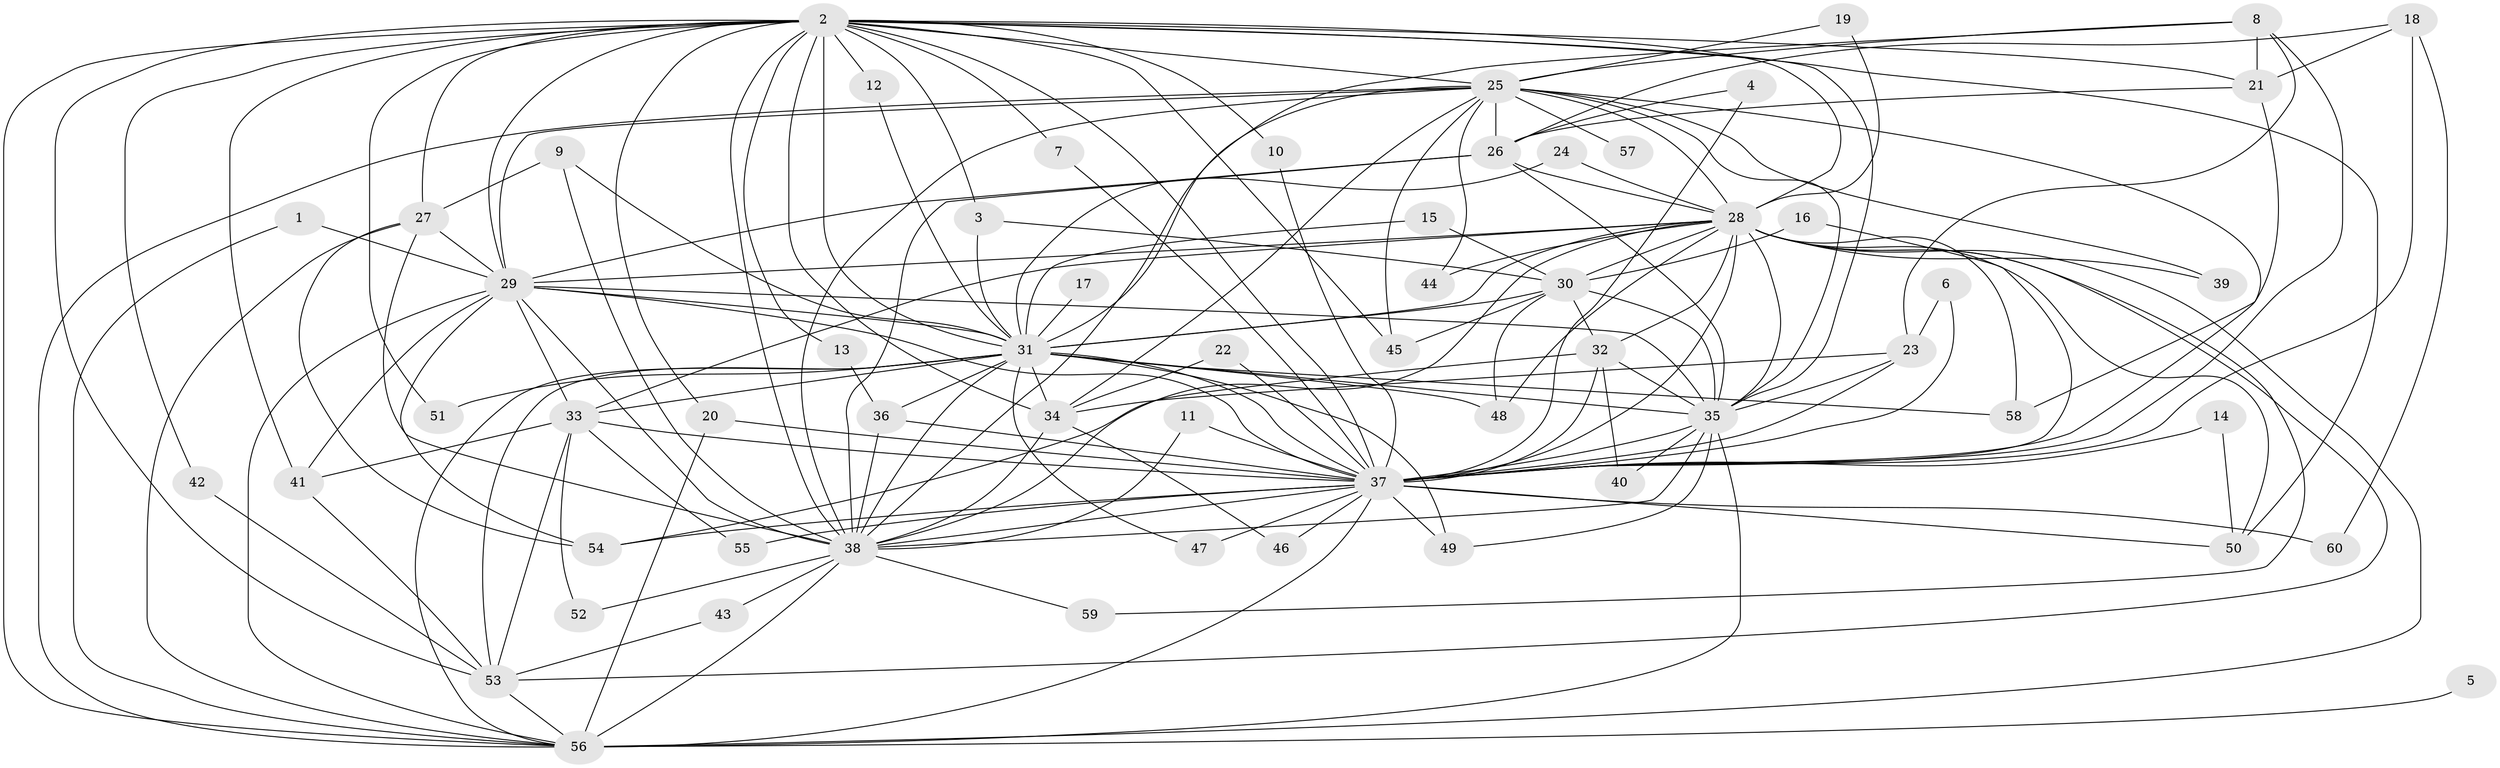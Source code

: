 // original degree distribution, {16: 0.008403361344537815, 26: 0.008403361344537815, 17: 0.025210084033613446, 29: 0.008403361344537815, 23: 0.008403361344537815, 22: 0.008403361344537815, 40: 0.008403361344537815, 15: 0.008403361344537815, 7: 0.008403361344537815, 6: 0.025210084033613446, 3: 0.15966386554621848, 4: 0.07563025210084033, 10: 0.008403361344537815, 2: 0.5882352941176471, 5: 0.03361344537815126, 8: 0.01680672268907563}
// Generated by graph-tools (version 1.1) at 2025/25/03/09/25 03:25:47]
// undirected, 60 vertices, 168 edges
graph export_dot {
graph [start="1"]
  node [color=gray90,style=filled];
  1;
  2;
  3;
  4;
  5;
  6;
  7;
  8;
  9;
  10;
  11;
  12;
  13;
  14;
  15;
  16;
  17;
  18;
  19;
  20;
  21;
  22;
  23;
  24;
  25;
  26;
  27;
  28;
  29;
  30;
  31;
  32;
  33;
  34;
  35;
  36;
  37;
  38;
  39;
  40;
  41;
  42;
  43;
  44;
  45;
  46;
  47;
  48;
  49;
  50;
  51;
  52;
  53;
  54;
  55;
  56;
  57;
  58;
  59;
  60;
  1 -- 29 [weight=1.0];
  1 -- 56 [weight=1.0];
  2 -- 3 [weight=1.0];
  2 -- 7 [weight=1.0];
  2 -- 10 [weight=1.0];
  2 -- 12 [weight=1.0];
  2 -- 13 [weight=1.0];
  2 -- 20 [weight=1.0];
  2 -- 21 [weight=1.0];
  2 -- 25 [weight=2.0];
  2 -- 27 [weight=3.0];
  2 -- 28 [weight=3.0];
  2 -- 29 [weight=3.0];
  2 -- 31 [weight=3.0];
  2 -- 34 [weight=1.0];
  2 -- 35 [weight=2.0];
  2 -- 37 [weight=2.0];
  2 -- 38 [weight=3.0];
  2 -- 41 [weight=1.0];
  2 -- 42 [weight=1.0];
  2 -- 45 [weight=1.0];
  2 -- 50 [weight=2.0];
  2 -- 51 [weight=2.0];
  2 -- 53 [weight=1.0];
  2 -- 56 [weight=2.0];
  3 -- 30 [weight=1.0];
  3 -- 31 [weight=1.0];
  4 -- 26 [weight=1.0];
  4 -- 37 [weight=1.0];
  5 -- 56 [weight=1.0];
  6 -- 23 [weight=1.0];
  6 -- 37 [weight=1.0];
  7 -- 37 [weight=1.0];
  8 -- 21 [weight=1.0];
  8 -- 23 [weight=1.0];
  8 -- 25 [weight=1.0];
  8 -- 37 [weight=1.0];
  8 -- 38 [weight=1.0];
  9 -- 27 [weight=1.0];
  9 -- 31 [weight=1.0];
  9 -- 38 [weight=1.0];
  10 -- 37 [weight=1.0];
  11 -- 37 [weight=1.0];
  11 -- 38 [weight=1.0];
  12 -- 31 [weight=1.0];
  13 -- 36 [weight=1.0];
  14 -- 37 [weight=1.0];
  14 -- 50 [weight=1.0];
  15 -- 30 [weight=1.0];
  15 -- 31 [weight=1.0];
  16 -- 30 [weight=1.0];
  16 -- 37 [weight=1.0];
  17 -- 31 [weight=1.0];
  18 -- 21 [weight=1.0];
  18 -- 26 [weight=1.0];
  18 -- 37 [weight=2.0];
  18 -- 60 [weight=1.0];
  19 -- 25 [weight=1.0];
  19 -- 28 [weight=1.0];
  20 -- 37 [weight=1.0];
  20 -- 56 [weight=1.0];
  21 -- 26 [weight=1.0];
  21 -- 58 [weight=2.0];
  22 -- 34 [weight=1.0];
  22 -- 37 [weight=1.0];
  23 -- 34 [weight=1.0];
  23 -- 35 [weight=1.0];
  23 -- 37 [weight=1.0];
  24 -- 28 [weight=1.0];
  24 -- 31 [weight=1.0];
  25 -- 26 [weight=2.0];
  25 -- 28 [weight=1.0];
  25 -- 29 [weight=2.0];
  25 -- 31 [weight=1.0];
  25 -- 34 [weight=1.0];
  25 -- 35 [weight=1.0];
  25 -- 37 [weight=2.0];
  25 -- 38 [weight=1.0];
  25 -- 39 [weight=1.0];
  25 -- 44 [weight=1.0];
  25 -- 45 [weight=1.0];
  25 -- 56 [weight=1.0];
  25 -- 57 [weight=2.0];
  26 -- 28 [weight=1.0];
  26 -- 29 [weight=1.0];
  26 -- 35 [weight=1.0];
  26 -- 38 [weight=1.0];
  27 -- 29 [weight=1.0];
  27 -- 38 [weight=1.0];
  27 -- 54 [weight=1.0];
  27 -- 56 [weight=1.0];
  28 -- 29 [weight=1.0];
  28 -- 30 [weight=1.0];
  28 -- 31 [weight=1.0];
  28 -- 32 [weight=1.0];
  28 -- 33 [weight=1.0];
  28 -- 35 [weight=1.0];
  28 -- 37 [weight=1.0];
  28 -- 38 [weight=1.0];
  28 -- 39 [weight=1.0];
  28 -- 44 [weight=1.0];
  28 -- 48 [weight=1.0];
  28 -- 50 [weight=2.0];
  28 -- 53 [weight=1.0];
  28 -- 56 [weight=1.0];
  28 -- 58 [weight=1.0];
  28 -- 59 [weight=1.0];
  29 -- 31 [weight=1.0];
  29 -- 33 [weight=1.0];
  29 -- 35 [weight=1.0];
  29 -- 37 [weight=1.0];
  29 -- 38 [weight=1.0];
  29 -- 41 [weight=1.0];
  29 -- 54 [weight=1.0];
  29 -- 56 [weight=1.0];
  30 -- 31 [weight=2.0];
  30 -- 32 [weight=1.0];
  30 -- 35 [weight=1.0];
  30 -- 45 [weight=1.0];
  30 -- 48 [weight=1.0];
  31 -- 33 [weight=1.0];
  31 -- 34 [weight=1.0];
  31 -- 35 [weight=1.0];
  31 -- 36 [weight=1.0];
  31 -- 37 [weight=2.0];
  31 -- 38 [weight=2.0];
  31 -- 47 [weight=1.0];
  31 -- 48 [weight=1.0];
  31 -- 49 [weight=1.0];
  31 -- 51 [weight=1.0];
  31 -- 53 [weight=1.0];
  31 -- 56 [weight=1.0];
  31 -- 58 [weight=1.0];
  32 -- 35 [weight=1.0];
  32 -- 37 [weight=1.0];
  32 -- 40 [weight=1.0];
  32 -- 54 [weight=1.0];
  33 -- 37 [weight=1.0];
  33 -- 41 [weight=1.0];
  33 -- 52 [weight=1.0];
  33 -- 53 [weight=1.0];
  33 -- 55 [weight=1.0];
  34 -- 38 [weight=1.0];
  34 -- 46 [weight=1.0];
  35 -- 37 [weight=2.0];
  35 -- 38 [weight=2.0];
  35 -- 40 [weight=1.0];
  35 -- 49 [weight=1.0];
  35 -- 56 [weight=2.0];
  36 -- 37 [weight=2.0];
  36 -- 38 [weight=1.0];
  37 -- 38 [weight=1.0];
  37 -- 46 [weight=1.0];
  37 -- 47 [weight=1.0];
  37 -- 49 [weight=1.0];
  37 -- 50 [weight=1.0];
  37 -- 54 [weight=1.0];
  37 -- 55 [weight=1.0];
  37 -- 56 [weight=2.0];
  37 -- 60 [weight=1.0];
  38 -- 43 [weight=1.0];
  38 -- 52 [weight=1.0];
  38 -- 56 [weight=1.0];
  38 -- 59 [weight=1.0];
  41 -- 53 [weight=1.0];
  42 -- 53 [weight=1.0];
  43 -- 53 [weight=1.0];
  53 -- 56 [weight=1.0];
}
